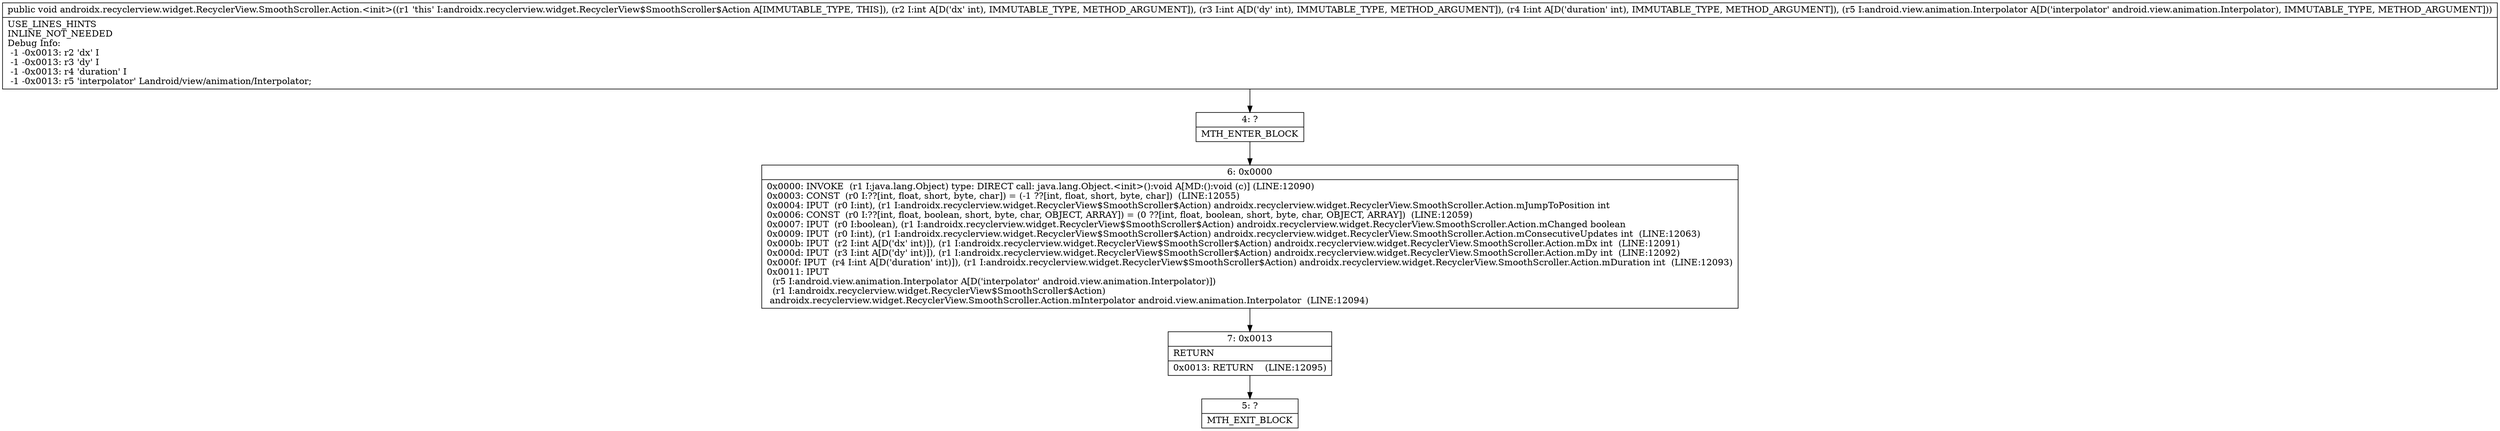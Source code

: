 digraph "CFG forandroidx.recyclerview.widget.RecyclerView.SmoothScroller.Action.\<init\>(IIILandroid\/view\/animation\/Interpolator;)V" {
Node_4 [shape=record,label="{4\:\ ?|MTH_ENTER_BLOCK\l}"];
Node_6 [shape=record,label="{6\:\ 0x0000|0x0000: INVOKE  (r1 I:java.lang.Object) type: DIRECT call: java.lang.Object.\<init\>():void A[MD:():void (c)] (LINE:12090)\l0x0003: CONST  (r0 I:??[int, float, short, byte, char]) = (\-1 ??[int, float, short, byte, char])  (LINE:12055)\l0x0004: IPUT  (r0 I:int), (r1 I:androidx.recyclerview.widget.RecyclerView$SmoothScroller$Action) androidx.recyclerview.widget.RecyclerView.SmoothScroller.Action.mJumpToPosition int \l0x0006: CONST  (r0 I:??[int, float, boolean, short, byte, char, OBJECT, ARRAY]) = (0 ??[int, float, boolean, short, byte, char, OBJECT, ARRAY])  (LINE:12059)\l0x0007: IPUT  (r0 I:boolean), (r1 I:androidx.recyclerview.widget.RecyclerView$SmoothScroller$Action) androidx.recyclerview.widget.RecyclerView.SmoothScroller.Action.mChanged boolean \l0x0009: IPUT  (r0 I:int), (r1 I:androidx.recyclerview.widget.RecyclerView$SmoothScroller$Action) androidx.recyclerview.widget.RecyclerView.SmoothScroller.Action.mConsecutiveUpdates int  (LINE:12063)\l0x000b: IPUT  (r2 I:int A[D('dx' int)]), (r1 I:androidx.recyclerview.widget.RecyclerView$SmoothScroller$Action) androidx.recyclerview.widget.RecyclerView.SmoothScroller.Action.mDx int  (LINE:12091)\l0x000d: IPUT  (r3 I:int A[D('dy' int)]), (r1 I:androidx.recyclerview.widget.RecyclerView$SmoothScroller$Action) androidx.recyclerview.widget.RecyclerView.SmoothScroller.Action.mDy int  (LINE:12092)\l0x000f: IPUT  (r4 I:int A[D('duration' int)]), (r1 I:androidx.recyclerview.widget.RecyclerView$SmoothScroller$Action) androidx.recyclerview.widget.RecyclerView.SmoothScroller.Action.mDuration int  (LINE:12093)\l0x0011: IPUT  \l  (r5 I:android.view.animation.Interpolator A[D('interpolator' android.view.animation.Interpolator)])\l  (r1 I:androidx.recyclerview.widget.RecyclerView$SmoothScroller$Action)\l androidx.recyclerview.widget.RecyclerView.SmoothScroller.Action.mInterpolator android.view.animation.Interpolator  (LINE:12094)\l}"];
Node_7 [shape=record,label="{7\:\ 0x0013|RETURN\l|0x0013: RETURN    (LINE:12095)\l}"];
Node_5 [shape=record,label="{5\:\ ?|MTH_EXIT_BLOCK\l}"];
MethodNode[shape=record,label="{public void androidx.recyclerview.widget.RecyclerView.SmoothScroller.Action.\<init\>((r1 'this' I:androidx.recyclerview.widget.RecyclerView$SmoothScroller$Action A[IMMUTABLE_TYPE, THIS]), (r2 I:int A[D('dx' int), IMMUTABLE_TYPE, METHOD_ARGUMENT]), (r3 I:int A[D('dy' int), IMMUTABLE_TYPE, METHOD_ARGUMENT]), (r4 I:int A[D('duration' int), IMMUTABLE_TYPE, METHOD_ARGUMENT]), (r5 I:android.view.animation.Interpolator A[D('interpolator' android.view.animation.Interpolator), IMMUTABLE_TYPE, METHOD_ARGUMENT]))  | USE_LINES_HINTS\lINLINE_NOT_NEEDED\lDebug Info:\l  \-1 \-0x0013: r2 'dx' I\l  \-1 \-0x0013: r3 'dy' I\l  \-1 \-0x0013: r4 'duration' I\l  \-1 \-0x0013: r5 'interpolator' Landroid\/view\/animation\/Interpolator;\l}"];
MethodNode -> Node_4;Node_4 -> Node_6;
Node_6 -> Node_7;
Node_7 -> Node_5;
}

